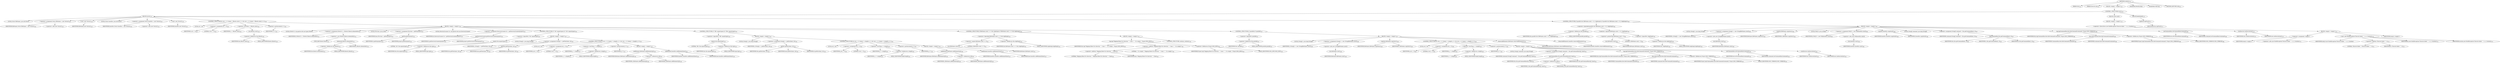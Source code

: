 digraph "runExec" {  
"365" [label = <(METHOD,runExec)<SUB>215</SUB>> ]
"18" [label = <(PARAM,this)<SUB>215</SUB>> ]
"366" [label = <(PARAM,Execute exe)<SUB>215</SUB>> ]
"367" [label = <(BLOCK,&lt;empty&gt;,&lt;empty&gt;)<SUB>215</SUB>> ]
"368" [label = <(CONTROL_STRUCTURE,try,try)<SUB>216</SUB>> ]
"369" [label = <(BLOCK,try,try)<SUB>216</SUB>> ]
"14" [label = <(LOCAL,Vector fileNames: java.util.Vector)> ]
"370" [label = <(&lt;operator&gt;.assignment,Vector fileNames = new Vector())<SUB>218</SUB>> ]
"371" [label = <(IDENTIFIER,fileNames,Vector fileNames = new Vector())<SUB>218</SUB>> ]
"372" [label = <(&lt;operator&gt;.alloc,new Vector())<SUB>218</SUB>> ]
"373" [label = <(&lt;init&gt;,new Vector())<SUB>218</SUB>> ]
"13" [label = <(IDENTIFIER,fileNames,new Vector())<SUB>218</SUB>> ]
"16" [label = <(LOCAL,Vector baseDirs: java.util.Vector)> ]
"374" [label = <(&lt;operator&gt;.assignment,Vector baseDirs = new Vector())<SUB>219</SUB>> ]
"375" [label = <(IDENTIFIER,baseDirs,Vector baseDirs = new Vector())<SUB>219</SUB>> ]
"376" [label = <(&lt;operator&gt;.alloc,new Vector())<SUB>219</SUB>> ]
"377" [label = <(&lt;init&gt;,new Vector())<SUB>219</SUB>> ]
"15" [label = <(IDENTIFIER,baseDirs,new Vector())<SUB>219</SUB>> ]
"378" [label = <(CONTROL_STRUCTURE,for (int i = 0; Some(i &lt; filesets.size()); i++),for (int i = 0; Some(i &lt; filesets.size()); i++))<SUB>220</SUB>> ]
"379" [label = <(LOCAL,int i: int)> ]
"380" [label = <(&lt;operator&gt;.assignment,int i = 0)<SUB>220</SUB>> ]
"381" [label = <(IDENTIFIER,i,int i = 0)<SUB>220</SUB>> ]
"382" [label = <(LITERAL,0,int i = 0)<SUB>220</SUB>> ]
"383" [label = <(&lt;operator&gt;.lessThan,i &lt; filesets.size())<SUB>220</SUB>> ]
"384" [label = <(IDENTIFIER,i,i &lt; filesets.size())<SUB>220</SUB>> ]
"385" [label = <(size,filesets.size())<SUB>220</SUB>> ]
"386" [label = <(&lt;operator&gt;.fieldAccess,this.filesets)<SUB>220</SUB>> ]
"387" [label = <(IDENTIFIER,this,filesets.size())<SUB>220</SUB>> ]
"388" [label = <(FIELD_IDENTIFIER,filesets,filesets)<SUB>220</SUB>> ]
"389" [label = <(&lt;operator&gt;.postIncrement,i++)<SUB>220</SUB>> ]
"390" [label = <(IDENTIFIER,i,i++)<SUB>220</SUB>> ]
"391" [label = <(BLOCK,&lt;empty&gt;,&lt;empty&gt;)<SUB>220</SUB>> ]
"392" [label = <(LOCAL,FileSet fs: org.apache.tools.ant.types.FileSet)> ]
"393" [label = <(&lt;operator&gt;.assignment,FileSet fs = (FileSet) filesets.elementAt(i))<SUB>221</SUB>> ]
"394" [label = <(IDENTIFIER,fs,FileSet fs = (FileSet) filesets.elementAt(i))<SUB>221</SUB>> ]
"395" [label = <(&lt;operator&gt;.cast,(FileSet) filesets.elementAt(i))<SUB>221</SUB>> ]
"396" [label = <(TYPE_REF,FileSet,FileSet)<SUB>221</SUB>> ]
"397" [label = <(elementAt,filesets.elementAt(i))<SUB>221</SUB>> ]
"398" [label = <(&lt;operator&gt;.fieldAccess,this.filesets)<SUB>221</SUB>> ]
"399" [label = <(IDENTIFIER,this,filesets.elementAt(i))<SUB>221</SUB>> ]
"400" [label = <(FIELD_IDENTIFIER,filesets,filesets)<SUB>221</SUB>> ]
"401" [label = <(IDENTIFIER,i,filesets.elementAt(i))<SUB>221</SUB>> ]
"402" [label = <(LOCAL,File base: java.io.File)> ]
"403" [label = <(&lt;operator&gt;.assignment,File base = getDir(project))<SUB>222</SUB>> ]
"404" [label = <(IDENTIFIER,base,File base = getDir(project))<SUB>222</SUB>> ]
"405" [label = <(getDir,getDir(project))<SUB>222</SUB>> ]
"406" [label = <(IDENTIFIER,fs,getDir(project))<SUB>222</SUB>> ]
"407" [label = <(IDENTIFIER,project,getDir(project))<SUB>222</SUB>> ]
"408" [label = <(LOCAL,DirectoryScanner ds: org.apache.tools.ant.DirectoryScanner)> ]
"409" [label = <(&lt;operator&gt;.assignment,DirectoryScanner ds = getDirectoryScanner(project))<SUB>223</SUB>> ]
"410" [label = <(IDENTIFIER,ds,DirectoryScanner ds = getDirectoryScanner(project))<SUB>223</SUB>> ]
"411" [label = <(getDirectoryScanner,getDirectoryScanner(project))<SUB>223</SUB>> ]
"412" [label = <(IDENTIFIER,fs,getDirectoryScanner(project))<SUB>223</SUB>> ]
"413" [label = <(IDENTIFIER,project,getDirectoryScanner(project))<SUB>223</SUB>> ]
"414" [label = <(CONTROL_STRUCTURE,if (!&quot;dir&quot;.equals(type)),if (!&quot;dir&quot;.equals(type)))<SUB>225</SUB>> ]
"415" [label = <(&lt;operator&gt;.logicalNot,!&quot;dir&quot;.equals(type))<SUB>225</SUB>> ]
"416" [label = <(equals,this.equals(type))<SUB>225</SUB>> ]
"417" [label = <(LITERAL,&quot;dir&quot;,this.equals(type))<SUB>225</SUB>> ]
"418" [label = <(&lt;operator&gt;.fieldAccess,this.type)<SUB>225</SUB>> ]
"419" [label = <(IDENTIFIER,this,this.equals(type))<SUB>225</SUB>> ]
"420" [label = <(FIELD_IDENTIFIER,type,type)<SUB>225</SUB>> ]
"421" [label = <(BLOCK,&lt;empty&gt;,&lt;empty&gt;)<SUB>225</SUB>> ]
"422" [label = <(LOCAL,String[] s: java.lang.String[])> ]
"423" [label = <(&lt;operator&gt;.assignment,String[] s = getFiles(base, ds))<SUB>226</SUB>> ]
"424" [label = <(IDENTIFIER,s,String[] s = getFiles(base, ds))<SUB>226</SUB>> ]
"425" [label = <(getFiles,getFiles(base, ds))<SUB>226</SUB>> ]
"17" [label = <(IDENTIFIER,this,getFiles(base, ds))<SUB>226</SUB>> ]
"426" [label = <(IDENTIFIER,base,getFiles(base, ds))<SUB>226</SUB>> ]
"427" [label = <(IDENTIFIER,ds,getFiles(base, ds))<SUB>226</SUB>> ]
"428" [label = <(CONTROL_STRUCTURE,for (int j = 0; Some(j &lt; s.length); j++),for (int j = 0; Some(j &lt; s.length); j++))<SUB>227</SUB>> ]
"429" [label = <(LOCAL,int j: int)> ]
"430" [label = <(&lt;operator&gt;.assignment,int j = 0)<SUB>227</SUB>> ]
"431" [label = <(IDENTIFIER,j,int j = 0)<SUB>227</SUB>> ]
"432" [label = <(LITERAL,0,int j = 0)<SUB>227</SUB>> ]
"433" [label = <(&lt;operator&gt;.lessThan,j &lt; s.length)<SUB>227</SUB>> ]
"434" [label = <(IDENTIFIER,j,j &lt; s.length)<SUB>227</SUB>> ]
"435" [label = <(&lt;operator&gt;.fieldAccess,s.length)<SUB>227</SUB>> ]
"436" [label = <(IDENTIFIER,s,j &lt; s.length)<SUB>227</SUB>> ]
"437" [label = <(FIELD_IDENTIFIER,length,length)<SUB>227</SUB>> ]
"438" [label = <(&lt;operator&gt;.postIncrement,j++)<SUB>227</SUB>> ]
"439" [label = <(IDENTIFIER,j,j++)<SUB>227</SUB>> ]
"440" [label = <(BLOCK,&lt;empty&gt;,&lt;empty&gt;)<SUB>227</SUB>> ]
"441" [label = <(addElement,fileNames.addElement(s[j]))<SUB>228</SUB>> ]
"442" [label = <(IDENTIFIER,fileNames,fileNames.addElement(s[j]))<SUB>228</SUB>> ]
"443" [label = <(&lt;operator&gt;.indexAccess,s[j])<SUB>228</SUB>> ]
"444" [label = <(IDENTIFIER,s,fileNames.addElement(s[j]))<SUB>228</SUB>> ]
"445" [label = <(IDENTIFIER,j,fileNames.addElement(s[j]))<SUB>228</SUB>> ]
"446" [label = <(addElement,baseDirs.addElement(base))<SUB>229</SUB>> ]
"447" [label = <(IDENTIFIER,baseDirs,baseDirs.addElement(base))<SUB>229</SUB>> ]
"448" [label = <(IDENTIFIER,base,baseDirs.addElement(base))<SUB>229</SUB>> ]
"449" [label = <(CONTROL_STRUCTURE,if (!&quot;file&quot;.equals(type)),if (!&quot;file&quot;.equals(type)))<SUB>233</SUB>> ]
"450" [label = <(&lt;operator&gt;.logicalNot,!&quot;file&quot;.equals(type))<SUB>233</SUB>> ]
"451" [label = <(equals,this.equals(type))<SUB>233</SUB>> ]
"452" [label = <(LITERAL,&quot;file&quot;,this.equals(type))<SUB>233</SUB>> ]
"453" [label = <(&lt;operator&gt;.fieldAccess,this.type)<SUB>233</SUB>> ]
"454" [label = <(IDENTIFIER,this,this.equals(type))<SUB>233</SUB>> ]
"455" [label = <(FIELD_IDENTIFIER,type,type)<SUB>233</SUB>> ]
"456" [label = <(BLOCK,&lt;empty&gt;,&lt;empty&gt;)<SUB>233</SUB>> ]
"457" [label = <(LOCAL,String[] s: java.lang.String[])> ]
"458" [label = <(&lt;operator&gt;.assignment,String[] s = getDirs(base, ds))<SUB>234</SUB>> ]
"459" [label = <(IDENTIFIER,s,String[] s = getDirs(base, ds))<SUB>234</SUB>> ]
"460" [label = <(getDirs,getDirs(base, ds))<SUB>234</SUB>> ]
"19" [label = <(IDENTIFIER,this,getDirs(base, ds))<SUB>234</SUB>> ]
"461" [label = <(IDENTIFIER,base,getDirs(base, ds))<SUB>234</SUB>> ]
"462" [label = <(IDENTIFIER,ds,getDirs(base, ds))<SUB>234</SUB>> ]
"463" [label = <(CONTROL_STRUCTURE,for (int j = 0; Some(j &lt; s.length); j++),for (int j = 0; Some(j &lt; s.length); j++))<SUB>235</SUB>> ]
"464" [label = <(LOCAL,int j: int)> ]
"465" [label = <(&lt;operator&gt;.assignment,int j = 0)<SUB>235</SUB>> ]
"466" [label = <(IDENTIFIER,j,int j = 0)<SUB>235</SUB>> ]
"467" [label = <(LITERAL,0,int j = 0)<SUB>235</SUB>> ]
"468" [label = <(&lt;operator&gt;.lessThan,j &lt; s.length)<SUB>235</SUB>> ]
"469" [label = <(IDENTIFIER,j,j &lt; s.length)<SUB>235</SUB>> ]
"470" [label = <(&lt;operator&gt;.fieldAccess,s.length)<SUB>235</SUB>> ]
"471" [label = <(IDENTIFIER,s,j &lt; s.length)<SUB>235</SUB>> ]
"472" [label = <(FIELD_IDENTIFIER,length,length)<SUB>235</SUB>> ]
"473" [label = <(&lt;operator&gt;.postIncrement,j++)<SUB>235</SUB>> ]
"474" [label = <(IDENTIFIER,j,j++)<SUB>235</SUB>> ]
"475" [label = <(BLOCK,&lt;empty&gt;,&lt;empty&gt;)<SUB>235</SUB>> ]
"476" [label = <(addElement,fileNames.addElement(s[j]))<SUB>236</SUB>> ]
"477" [label = <(IDENTIFIER,fileNames,fileNames.addElement(s[j]))<SUB>236</SUB>> ]
"478" [label = <(&lt;operator&gt;.indexAccess,s[j])<SUB>236</SUB>> ]
"479" [label = <(IDENTIFIER,s,fileNames.addElement(s[j]))<SUB>236</SUB>> ]
"480" [label = <(IDENTIFIER,j,fileNames.addElement(s[j]))<SUB>236</SUB>> ]
"481" [label = <(addElement,baseDirs.addElement(base))<SUB>237</SUB>> ]
"482" [label = <(IDENTIFIER,baseDirs,baseDirs.addElement(base))<SUB>237</SUB>> ]
"483" [label = <(IDENTIFIER,base,baseDirs.addElement(base))<SUB>237</SUB>> ]
"484" [label = <(CONTROL_STRUCTURE,if (fileNames.size() == 0 &amp;&amp; skipEmpty),if (fileNames.size() == 0 &amp;&amp; skipEmpty))<SUB>241</SUB>> ]
"485" [label = <(&lt;operator&gt;.logicalAnd,fileNames.size() == 0 &amp;&amp; skipEmpty)<SUB>241</SUB>> ]
"486" [label = <(&lt;operator&gt;.equals,fileNames.size() == 0)<SUB>241</SUB>> ]
"487" [label = <(size,fileNames.size())<SUB>241</SUB>> ]
"488" [label = <(IDENTIFIER,fileNames,fileNames.size())<SUB>241</SUB>> ]
"489" [label = <(LITERAL,0,fileNames.size() == 0)<SUB>241</SUB>> ]
"490" [label = <(&lt;operator&gt;.fieldAccess,this.skipEmpty)<SUB>241</SUB>> ]
"491" [label = <(IDENTIFIER,this,fileNames.size() == 0 &amp;&amp; skipEmpty)<SUB>241</SUB>> ]
"492" [label = <(FIELD_IDENTIFIER,skipEmpty,skipEmpty)<SUB>241</SUB>> ]
"493" [label = <(BLOCK,&lt;empty&gt;,&lt;empty&gt;)<SUB>241</SUB>> ]
"494" [label = <(log,log(&quot;Skipping fileset for directory &quot; + base + &quot;. It is empty.&quot;, Project.MSG_INFO))<SUB>242</SUB>> ]
"20" [label = <(IDENTIFIER,this,log(&quot;Skipping fileset for directory &quot; + base + &quot;. It is empty.&quot;, Project.MSG_INFO))<SUB>242</SUB>> ]
"495" [label = <(&lt;operator&gt;.addition,&quot;Skipping fileset for directory &quot; + base + &quot;. It is empty.&quot;)<SUB>242</SUB>> ]
"496" [label = <(&lt;operator&gt;.addition,&quot;Skipping fileset for directory &quot; + base)<SUB>242</SUB>> ]
"497" [label = <(LITERAL,&quot;Skipping fileset for directory &quot;,&quot;Skipping fileset for directory &quot; + base)<SUB>242</SUB>> ]
"498" [label = <(IDENTIFIER,base,&quot;Skipping fileset for directory &quot; + base)<SUB>243</SUB>> ]
"499" [label = <(LITERAL,&quot;. It is empty.&quot;,&quot;Skipping fileset for directory &quot; + base + &quot;. It is empty.&quot;)<SUB>243</SUB>> ]
"500" [label = <(&lt;operator&gt;.fieldAccess,Project.MSG_INFO)<SUB>243</SUB>> ]
"501" [label = <(IDENTIFIER,Project,log(&quot;Skipping fileset for directory &quot; + base + &quot;. It is empty.&quot;, Project.MSG_INFO))<SUB>243</SUB>> ]
"502" [label = <(FIELD_IDENTIFIER,MSG_INFO,MSG_INFO)<SUB>243</SUB>> ]
"503" [label = <(CONTROL_STRUCTURE,continue;,continue;)<SUB>244</SUB>> ]
"504" [label = <(CONTROL_STRUCTURE,if (!parallel),if (!parallel))<SUB>247</SUB>> ]
"505" [label = <(&lt;operator&gt;.logicalNot,!parallel)<SUB>247</SUB>> ]
"506" [label = <(&lt;operator&gt;.fieldAccess,this.parallel)<SUB>247</SUB>> ]
"507" [label = <(IDENTIFIER,this,!parallel)<SUB>247</SUB>> ]
"508" [label = <(FIELD_IDENTIFIER,parallel,parallel)<SUB>247</SUB>> ]
"509" [label = <(BLOCK,&lt;empty&gt;,&lt;empty&gt;)<SUB>247</SUB>> ]
"510" [label = <(LOCAL,String[] s: java.lang.String[])> ]
"511" [label = <(&lt;operator&gt;.assignment,String[] s = new String[fileNames.size()])<SUB>248</SUB>> ]
"512" [label = <(IDENTIFIER,s,String[] s = new String[fileNames.size()])<SUB>248</SUB>> ]
"513" [label = <(&lt;operator&gt;.alloc,new String[fileNames.size()])> ]
"514" [label = <(size,fileNames.size())<SUB>248</SUB>> ]
"515" [label = <(IDENTIFIER,fileNames,fileNames.size())<SUB>248</SUB>> ]
"516" [label = <(copyInto,fileNames.copyInto(s))<SUB>249</SUB>> ]
"517" [label = <(IDENTIFIER,fileNames,fileNames.copyInto(s))<SUB>249</SUB>> ]
"518" [label = <(IDENTIFIER,s,fileNames.copyInto(s))<SUB>249</SUB>> ]
"519" [label = <(CONTROL_STRUCTURE,for (int j = 0; Some(j &lt; s.length); j++),for (int j = 0; Some(j &lt; s.length); j++))<SUB>250</SUB>> ]
"520" [label = <(LOCAL,int j: int)> ]
"521" [label = <(&lt;operator&gt;.assignment,int j = 0)<SUB>250</SUB>> ]
"522" [label = <(IDENTIFIER,j,int j = 0)<SUB>250</SUB>> ]
"523" [label = <(LITERAL,0,int j = 0)<SUB>250</SUB>> ]
"524" [label = <(&lt;operator&gt;.lessThan,j &lt; s.length)<SUB>250</SUB>> ]
"525" [label = <(IDENTIFIER,j,j &lt; s.length)<SUB>250</SUB>> ]
"526" [label = <(&lt;operator&gt;.fieldAccess,s.length)<SUB>250</SUB>> ]
"527" [label = <(IDENTIFIER,s,j &lt; s.length)<SUB>250</SUB>> ]
"528" [label = <(FIELD_IDENTIFIER,length,length)<SUB>250</SUB>> ]
"529" [label = <(&lt;operator&gt;.postIncrement,j++)<SUB>250</SUB>> ]
"530" [label = <(IDENTIFIER,j,j++)<SUB>250</SUB>> ]
"531" [label = <(BLOCK,&lt;empty&gt;,&lt;empty&gt;)<SUB>250</SUB>> ]
"532" [label = <(LOCAL,String[] command: java.lang.String[])> ]
"533" [label = <(&lt;operator&gt;.assignment,String[] command = this.getCommandline(s[j], base))<SUB>251</SUB>> ]
"534" [label = <(IDENTIFIER,command,String[] command = this.getCommandline(s[j], base))<SUB>251</SUB>> ]
"535" [label = <(getCommandline,this.getCommandline(s[j], base))<SUB>251</SUB>> ]
"21" [label = <(IDENTIFIER,this,this.getCommandline(s[j], base))<SUB>251</SUB>> ]
"536" [label = <(&lt;operator&gt;.indexAccess,s[j])<SUB>251</SUB>> ]
"537" [label = <(IDENTIFIER,s,this.getCommandline(s[j], base))<SUB>251</SUB>> ]
"538" [label = <(IDENTIFIER,j,this.getCommandline(s[j], base))<SUB>251</SUB>> ]
"539" [label = <(IDENTIFIER,base,this.getCommandline(s[j], base))<SUB>251</SUB>> ]
"540" [label = <(log,log(Commandline.describeCommand(command), Project.MSG_VERBOSE))<SUB>252</SUB>> ]
"22" [label = <(IDENTIFIER,this,log(Commandline.describeCommand(command), Project.MSG_VERBOSE))<SUB>252</SUB>> ]
"541" [label = <(describeCommand,describeCommand(command))<SUB>252</SUB>> ]
"542" [label = <(IDENTIFIER,Commandline,describeCommand(command))<SUB>252</SUB>> ]
"543" [label = <(IDENTIFIER,command,describeCommand(command))<SUB>252</SUB>> ]
"544" [label = <(&lt;operator&gt;.fieldAccess,Project.MSG_VERBOSE)<SUB>253</SUB>> ]
"545" [label = <(IDENTIFIER,Project,log(Commandline.describeCommand(command), Project.MSG_VERBOSE))<SUB>253</SUB>> ]
"546" [label = <(FIELD_IDENTIFIER,MSG_VERBOSE,MSG_VERBOSE)<SUB>253</SUB>> ]
"547" [label = <(setCommandline,setCommandline(command))<SUB>254</SUB>> ]
"548" [label = <(IDENTIFIER,exe,setCommandline(command))<SUB>254</SUB>> ]
"549" [label = <(IDENTIFIER,command,setCommandline(command))<SUB>254</SUB>> ]
"550" [label = <(runExecute,runExecute(exe))<SUB>255</SUB>> ]
"23" [label = <(IDENTIFIER,this,runExecute(exe))<SUB>255</SUB>> ]
"551" [label = <(IDENTIFIER,exe,runExecute(exe))<SUB>255</SUB>> ]
"552" [label = <(removeAllElements,fileNames.removeAllElements())<SUB>257</SUB>> ]
"553" [label = <(IDENTIFIER,fileNames,fileNames.removeAllElements())<SUB>257</SUB>> ]
"554" [label = <(removeAllElements,baseDirs.removeAllElements())<SUB>258</SUB>> ]
"555" [label = <(IDENTIFIER,baseDirs,baseDirs.removeAllElements())<SUB>258</SUB>> ]
"556" [label = <(CONTROL_STRUCTURE,if (parallel &amp;&amp; (fileNames.size() &gt; 0 || !skipEmpty)),if (parallel &amp;&amp; (fileNames.size() &gt; 0 || !skipEmpty)))<SUB>262</SUB>> ]
"557" [label = <(&lt;operator&gt;.logicalAnd,parallel &amp;&amp; (fileNames.size() &gt; 0 || !skipEmpty))<SUB>262</SUB>> ]
"558" [label = <(&lt;operator&gt;.fieldAccess,this.parallel)<SUB>262</SUB>> ]
"559" [label = <(IDENTIFIER,this,parallel &amp;&amp; (fileNames.size() &gt; 0 || !skipEmpty))<SUB>262</SUB>> ]
"560" [label = <(FIELD_IDENTIFIER,parallel,parallel)<SUB>262</SUB>> ]
"561" [label = <(&lt;operator&gt;.logicalOr,fileNames.size() &gt; 0 || !skipEmpty)<SUB>262</SUB>> ]
"562" [label = <(&lt;operator&gt;.greaterThan,fileNames.size() &gt; 0)<SUB>262</SUB>> ]
"563" [label = <(size,fileNames.size())<SUB>262</SUB>> ]
"564" [label = <(IDENTIFIER,fileNames,fileNames.size())<SUB>262</SUB>> ]
"565" [label = <(LITERAL,0,fileNames.size() &gt; 0)<SUB>262</SUB>> ]
"566" [label = <(&lt;operator&gt;.logicalNot,!skipEmpty)<SUB>262</SUB>> ]
"567" [label = <(&lt;operator&gt;.fieldAccess,this.skipEmpty)<SUB>262</SUB>> ]
"568" [label = <(IDENTIFIER,this,!skipEmpty)<SUB>262</SUB>> ]
"569" [label = <(FIELD_IDENTIFIER,skipEmpty,skipEmpty)<SUB>262</SUB>> ]
"570" [label = <(BLOCK,&lt;empty&gt;,&lt;empty&gt;)<SUB>262</SUB>> ]
"571" [label = <(LOCAL,String[] s: java.lang.String[])> ]
"572" [label = <(&lt;operator&gt;.assignment,String[] s = new String[fileNames.size()])<SUB>263</SUB>> ]
"573" [label = <(IDENTIFIER,s,String[] s = new String[fileNames.size()])<SUB>263</SUB>> ]
"574" [label = <(&lt;operator&gt;.alloc,new String[fileNames.size()])> ]
"575" [label = <(size,fileNames.size())<SUB>263</SUB>> ]
"576" [label = <(IDENTIFIER,fileNames,fileNames.size())<SUB>263</SUB>> ]
"577" [label = <(copyInto,fileNames.copyInto(s))<SUB>264</SUB>> ]
"578" [label = <(IDENTIFIER,fileNames,fileNames.copyInto(s))<SUB>264</SUB>> ]
"579" [label = <(IDENTIFIER,s,fileNames.copyInto(s))<SUB>264</SUB>> ]
"580" [label = <(LOCAL,File[] b: java.io.File[])> ]
"581" [label = <(&lt;operator&gt;.assignment,File[] b = new File[baseDirs.size()])<SUB>265</SUB>> ]
"582" [label = <(IDENTIFIER,b,File[] b = new File[baseDirs.size()])<SUB>265</SUB>> ]
"583" [label = <(&lt;operator&gt;.alloc,new File[baseDirs.size()])> ]
"584" [label = <(size,baseDirs.size())<SUB>265</SUB>> ]
"585" [label = <(IDENTIFIER,baseDirs,baseDirs.size())<SUB>265</SUB>> ]
"586" [label = <(copyInto,baseDirs.copyInto(b))<SUB>266</SUB>> ]
"587" [label = <(IDENTIFIER,baseDirs,baseDirs.copyInto(b))<SUB>266</SUB>> ]
"588" [label = <(IDENTIFIER,b,baseDirs.copyInto(b))<SUB>266</SUB>> ]
"589" [label = <(LOCAL,String[] command: java.lang.String[])> ]
"590" [label = <(&lt;operator&gt;.assignment,String[] command = this.getCommandline(s, b))<SUB>267</SUB>> ]
"591" [label = <(IDENTIFIER,command,String[] command = this.getCommandline(s, b))<SUB>267</SUB>> ]
"592" [label = <(getCommandline,this.getCommandline(s, b))<SUB>267</SUB>> ]
"24" [label = <(IDENTIFIER,this,this.getCommandline(s, b))<SUB>267</SUB>> ]
"593" [label = <(IDENTIFIER,s,this.getCommandline(s, b))<SUB>267</SUB>> ]
"594" [label = <(IDENTIFIER,b,this.getCommandline(s, b))<SUB>267</SUB>> ]
"595" [label = <(log,log(Commandline.describeCommand(command), Project.MSG_VERBOSE))<SUB>268</SUB>> ]
"25" [label = <(IDENTIFIER,this,log(Commandline.describeCommand(command), Project.MSG_VERBOSE))<SUB>268</SUB>> ]
"596" [label = <(describeCommand,describeCommand(command))<SUB>268</SUB>> ]
"597" [label = <(IDENTIFIER,Commandline,describeCommand(command))<SUB>268</SUB>> ]
"598" [label = <(IDENTIFIER,command,describeCommand(command))<SUB>268</SUB>> ]
"599" [label = <(&lt;operator&gt;.fieldAccess,Project.MSG_VERBOSE)<SUB>268</SUB>> ]
"600" [label = <(IDENTIFIER,Project,log(Commandline.describeCommand(command), Project.MSG_VERBOSE))<SUB>268</SUB>> ]
"601" [label = <(FIELD_IDENTIFIER,MSG_VERBOSE,MSG_VERBOSE)<SUB>268</SUB>> ]
"602" [label = <(setCommandline,setCommandline(command))<SUB>269</SUB>> ]
"603" [label = <(IDENTIFIER,exe,setCommandline(command))<SUB>269</SUB>> ]
"604" [label = <(IDENTIFIER,command,setCommandline(command))<SUB>269</SUB>> ]
"605" [label = <(runExecute,runExecute(exe))<SUB>270</SUB>> ]
"26" [label = <(IDENTIFIER,this,runExecute(exe))<SUB>270</SUB>> ]
"606" [label = <(IDENTIFIER,exe,runExecute(exe))<SUB>270</SUB>> ]
"607" [label = <(BLOCK,catch,catch)> ]
"608" [label = <(BLOCK,&lt;empty&gt;,&lt;empty&gt;)<SUB>273</SUB>> ]
"609" [label = <(&lt;operator&gt;.throw,throw new BuildException(&quot;Execute failed: &quot; + e, e, location);)<SUB>274</SUB>> ]
"610" [label = <(BLOCK,&lt;empty&gt;,&lt;empty&gt;)<SUB>274</SUB>> ]
"611" [label = <(&lt;operator&gt;.assignment,&lt;empty&gt;)> ]
"612" [label = <(IDENTIFIER,$obj10,&lt;empty&gt;)> ]
"613" [label = <(&lt;operator&gt;.alloc,new BuildException(&quot;Execute failed: &quot; + e, e, location))<SUB>274</SUB>> ]
"614" [label = <(&lt;init&gt;,new BuildException(&quot;Execute failed: &quot; + e, e, location))<SUB>274</SUB>> ]
"615" [label = <(IDENTIFIER,$obj10,new BuildException(&quot;Execute failed: &quot; + e, e, location))> ]
"616" [label = <(&lt;operator&gt;.addition,&quot;Execute failed: &quot; + e)<SUB>274</SUB>> ]
"617" [label = <(LITERAL,&quot;Execute failed: &quot;,&quot;Execute failed: &quot; + e)<SUB>274</SUB>> ]
"618" [label = <(IDENTIFIER,e,&quot;Execute failed: &quot; + e)<SUB>274</SUB>> ]
"619" [label = <(IDENTIFIER,e,new BuildException(&quot;Execute failed: &quot; + e, e, location))<SUB>274</SUB>> ]
"620" [label = <(IDENTIFIER,location,new BuildException(&quot;Execute failed: &quot; + e, e, location))<SUB>274</SUB>> ]
"621" [label = <(IDENTIFIER,$obj10,&lt;empty&gt;)> ]
"622" [label = <(BLOCK,finally,finally)<SUB>275</SUB>> ]
"623" [label = <(logFlush,logFlush())<SUB>277</SUB>> ]
"27" [label = <(IDENTIFIER,this,logFlush())<SUB>277</SUB>> ]
"624" [label = <(MODIFIER,PROTECTED)> ]
"625" [label = <(MODIFIER,VIRTUAL)> ]
"626" [label = <(METHOD_RETURN,void)<SUB>215</SUB>> ]
  "365" -> "18" 
  "365" -> "366" 
  "365" -> "367" 
  "365" -> "624" 
  "365" -> "625" 
  "365" -> "626" 
  "367" -> "368" 
  "368" -> "369" 
  "368" -> "607" 
  "368" -> "622" 
  "369" -> "14" 
  "369" -> "370" 
  "369" -> "373" 
  "369" -> "16" 
  "369" -> "374" 
  "369" -> "377" 
  "369" -> "378" 
  "369" -> "556" 
  "370" -> "371" 
  "370" -> "372" 
  "373" -> "13" 
  "374" -> "375" 
  "374" -> "376" 
  "377" -> "15" 
  "378" -> "379" 
  "378" -> "380" 
  "378" -> "383" 
  "378" -> "389" 
  "378" -> "391" 
  "380" -> "381" 
  "380" -> "382" 
  "383" -> "384" 
  "383" -> "385" 
  "385" -> "386" 
  "386" -> "387" 
  "386" -> "388" 
  "389" -> "390" 
  "391" -> "392" 
  "391" -> "393" 
  "391" -> "402" 
  "391" -> "403" 
  "391" -> "408" 
  "391" -> "409" 
  "391" -> "414" 
  "391" -> "449" 
  "391" -> "484" 
  "391" -> "504" 
  "393" -> "394" 
  "393" -> "395" 
  "395" -> "396" 
  "395" -> "397" 
  "397" -> "398" 
  "397" -> "401" 
  "398" -> "399" 
  "398" -> "400" 
  "403" -> "404" 
  "403" -> "405" 
  "405" -> "406" 
  "405" -> "407" 
  "409" -> "410" 
  "409" -> "411" 
  "411" -> "412" 
  "411" -> "413" 
  "414" -> "415" 
  "414" -> "421" 
  "415" -> "416" 
  "416" -> "417" 
  "416" -> "418" 
  "418" -> "419" 
  "418" -> "420" 
  "421" -> "422" 
  "421" -> "423" 
  "421" -> "428" 
  "423" -> "424" 
  "423" -> "425" 
  "425" -> "17" 
  "425" -> "426" 
  "425" -> "427" 
  "428" -> "429" 
  "428" -> "430" 
  "428" -> "433" 
  "428" -> "438" 
  "428" -> "440" 
  "430" -> "431" 
  "430" -> "432" 
  "433" -> "434" 
  "433" -> "435" 
  "435" -> "436" 
  "435" -> "437" 
  "438" -> "439" 
  "440" -> "441" 
  "440" -> "446" 
  "441" -> "442" 
  "441" -> "443" 
  "443" -> "444" 
  "443" -> "445" 
  "446" -> "447" 
  "446" -> "448" 
  "449" -> "450" 
  "449" -> "456" 
  "450" -> "451" 
  "451" -> "452" 
  "451" -> "453" 
  "453" -> "454" 
  "453" -> "455" 
  "456" -> "457" 
  "456" -> "458" 
  "456" -> "463" 
  "458" -> "459" 
  "458" -> "460" 
  "460" -> "19" 
  "460" -> "461" 
  "460" -> "462" 
  "463" -> "464" 
  "463" -> "465" 
  "463" -> "468" 
  "463" -> "473" 
  "463" -> "475" 
  "465" -> "466" 
  "465" -> "467" 
  "468" -> "469" 
  "468" -> "470" 
  "470" -> "471" 
  "470" -> "472" 
  "473" -> "474" 
  "475" -> "476" 
  "475" -> "481" 
  "476" -> "477" 
  "476" -> "478" 
  "478" -> "479" 
  "478" -> "480" 
  "481" -> "482" 
  "481" -> "483" 
  "484" -> "485" 
  "484" -> "493" 
  "485" -> "486" 
  "485" -> "490" 
  "486" -> "487" 
  "486" -> "489" 
  "487" -> "488" 
  "490" -> "491" 
  "490" -> "492" 
  "493" -> "494" 
  "493" -> "503" 
  "494" -> "20" 
  "494" -> "495" 
  "494" -> "500" 
  "495" -> "496" 
  "495" -> "499" 
  "496" -> "497" 
  "496" -> "498" 
  "500" -> "501" 
  "500" -> "502" 
  "504" -> "505" 
  "504" -> "509" 
  "505" -> "506" 
  "506" -> "507" 
  "506" -> "508" 
  "509" -> "510" 
  "509" -> "511" 
  "509" -> "516" 
  "509" -> "519" 
  "509" -> "552" 
  "509" -> "554" 
  "511" -> "512" 
  "511" -> "513" 
  "513" -> "514" 
  "514" -> "515" 
  "516" -> "517" 
  "516" -> "518" 
  "519" -> "520" 
  "519" -> "521" 
  "519" -> "524" 
  "519" -> "529" 
  "519" -> "531" 
  "521" -> "522" 
  "521" -> "523" 
  "524" -> "525" 
  "524" -> "526" 
  "526" -> "527" 
  "526" -> "528" 
  "529" -> "530" 
  "531" -> "532" 
  "531" -> "533" 
  "531" -> "540" 
  "531" -> "547" 
  "531" -> "550" 
  "533" -> "534" 
  "533" -> "535" 
  "535" -> "21" 
  "535" -> "536" 
  "535" -> "539" 
  "536" -> "537" 
  "536" -> "538" 
  "540" -> "22" 
  "540" -> "541" 
  "540" -> "544" 
  "541" -> "542" 
  "541" -> "543" 
  "544" -> "545" 
  "544" -> "546" 
  "547" -> "548" 
  "547" -> "549" 
  "550" -> "23" 
  "550" -> "551" 
  "552" -> "553" 
  "554" -> "555" 
  "556" -> "557" 
  "556" -> "570" 
  "557" -> "558" 
  "557" -> "561" 
  "558" -> "559" 
  "558" -> "560" 
  "561" -> "562" 
  "561" -> "566" 
  "562" -> "563" 
  "562" -> "565" 
  "563" -> "564" 
  "566" -> "567" 
  "567" -> "568" 
  "567" -> "569" 
  "570" -> "571" 
  "570" -> "572" 
  "570" -> "577" 
  "570" -> "580" 
  "570" -> "581" 
  "570" -> "586" 
  "570" -> "589" 
  "570" -> "590" 
  "570" -> "595" 
  "570" -> "602" 
  "570" -> "605" 
  "572" -> "573" 
  "572" -> "574" 
  "574" -> "575" 
  "575" -> "576" 
  "577" -> "578" 
  "577" -> "579" 
  "581" -> "582" 
  "581" -> "583" 
  "583" -> "584" 
  "584" -> "585" 
  "586" -> "587" 
  "586" -> "588" 
  "590" -> "591" 
  "590" -> "592" 
  "592" -> "24" 
  "592" -> "593" 
  "592" -> "594" 
  "595" -> "25" 
  "595" -> "596" 
  "595" -> "599" 
  "596" -> "597" 
  "596" -> "598" 
  "599" -> "600" 
  "599" -> "601" 
  "602" -> "603" 
  "602" -> "604" 
  "605" -> "26" 
  "605" -> "606" 
  "607" -> "608" 
  "608" -> "609" 
  "609" -> "610" 
  "610" -> "611" 
  "610" -> "614" 
  "610" -> "621" 
  "611" -> "612" 
  "611" -> "613" 
  "614" -> "615" 
  "614" -> "616" 
  "614" -> "619" 
  "614" -> "620" 
  "616" -> "617" 
  "616" -> "618" 
  "622" -> "623" 
  "623" -> "27" 
}
